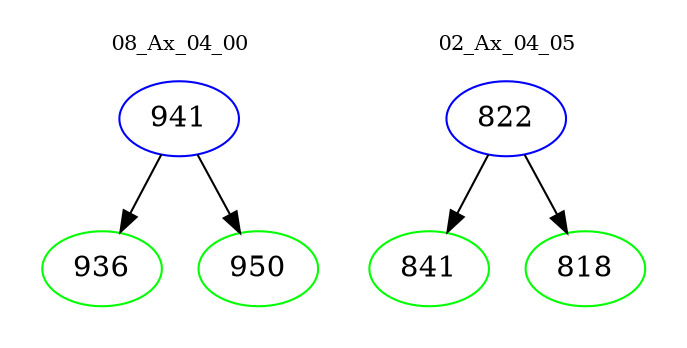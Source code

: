 digraph{
subgraph cluster_0 {
color = white
label = "08_Ax_04_00";
fontsize=10;
T0_941 [label="941", color="blue"]
T0_941 -> T0_936 [color="black"]
T0_936 [label="936", color="green"]
T0_941 -> T0_950 [color="black"]
T0_950 [label="950", color="green"]
}
subgraph cluster_1 {
color = white
label = "02_Ax_04_05";
fontsize=10;
T1_822 [label="822", color="blue"]
T1_822 -> T1_841 [color="black"]
T1_841 [label="841", color="green"]
T1_822 -> T1_818 [color="black"]
T1_818 [label="818", color="green"]
}
}
